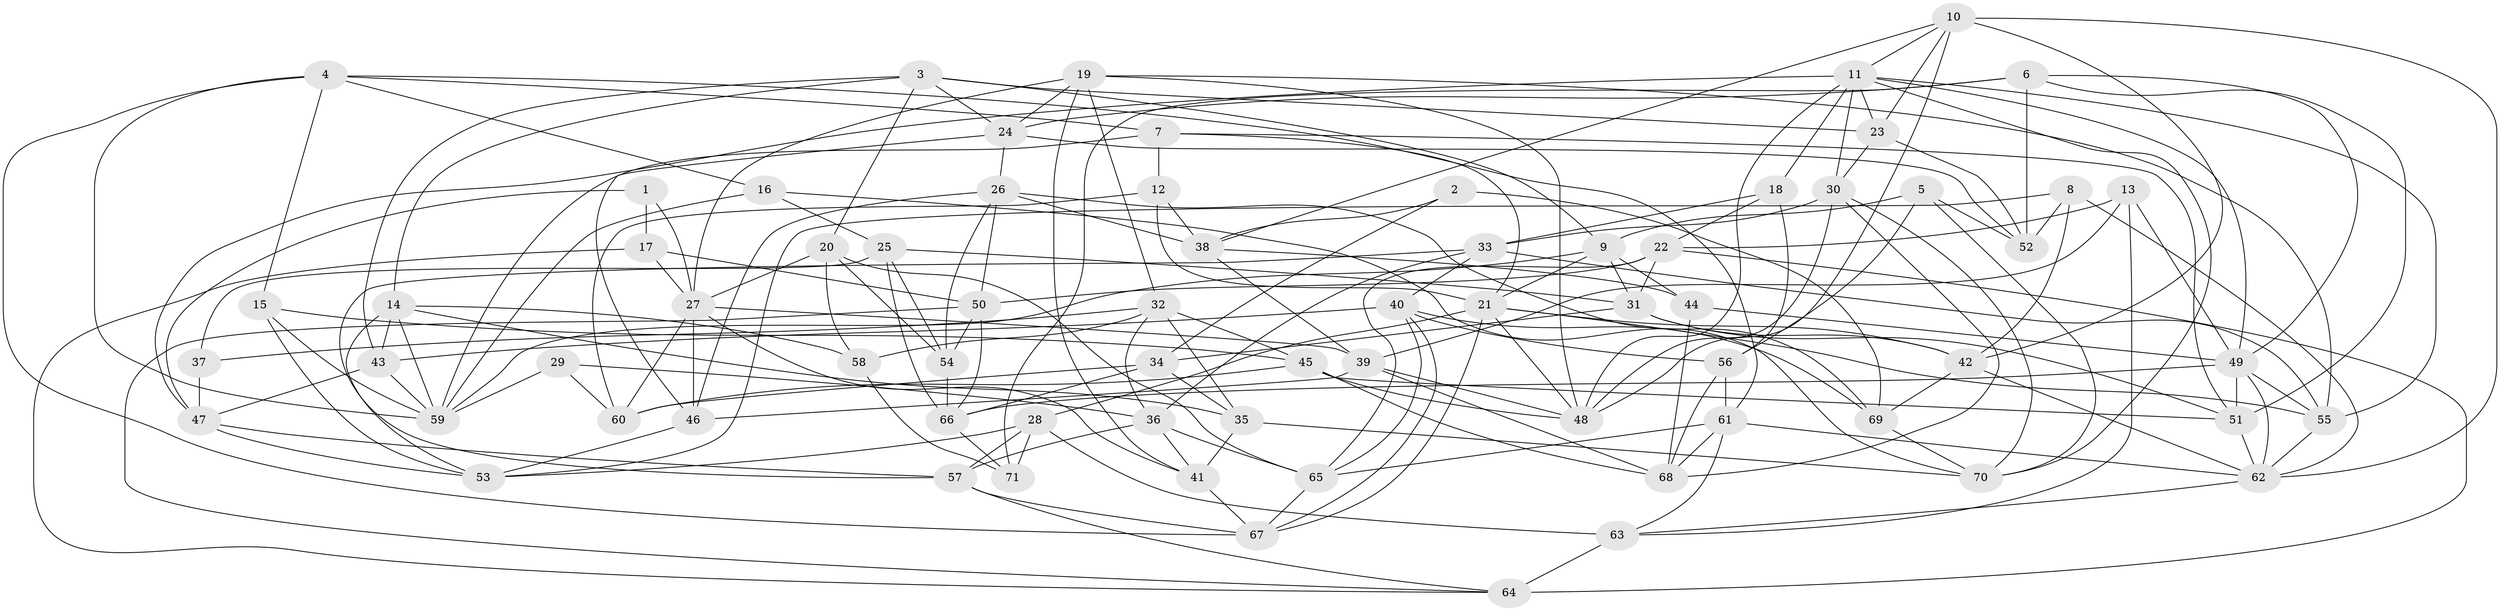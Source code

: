 // original degree distribution, {4: 1.0}
// Generated by graph-tools (version 1.1) at 2025/03/03/09/25 03:03:08]
// undirected, 71 vertices, 194 edges
graph export_dot {
graph [start="1"]
  node [color=gray90,style=filled];
  1;
  2;
  3;
  4;
  5;
  6;
  7;
  8;
  9;
  10;
  11;
  12;
  13;
  14;
  15;
  16;
  17;
  18;
  19;
  20;
  21;
  22;
  23;
  24;
  25;
  26;
  27;
  28;
  29;
  30;
  31;
  32;
  33;
  34;
  35;
  36;
  37;
  38;
  39;
  40;
  41;
  42;
  43;
  44;
  45;
  46;
  47;
  48;
  49;
  50;
  51;
  52;
  53;
  54;
  55;
  56;
  57;
  58;
  59;
  60;
  61;
  62;
  63;
  64;
  65;
  66;
  67;
  68;
  69;
  70;
  71;
  1 -- 17 [weight=2.0];
  1 -- 27 [weight=1.0];
  1 -- 47 [weight=1.0];
  2 -- 34 [weight=2.0];
  2 -- 38 [weight=1.0];
  2 -- 69 [weight=1.0];
  3 -- 9 [weight=1.0];
  3 -- 14 [weight=1.0];
  3 -- 20 [weight=1.0];
  3 -- 23 [weight=1.0];
  3 -- 24 [weight=1.0];
  3 -- 43 [weight=1.0];
  4 -- 7 [weight=1.0];
  4 -- 15 [weight=1.0];
  4 -- 16 [weight=1.0];
  4 -- 59 [weight=1.0];
  4 -- 61 [weight=1.0];
  4 -- 67 [weight=1.0];
  5 -- 9 [weight=1.0];
  5 -- 52 [weight=1.0];
  5 -- 56 [weight=1.0];
  5 -- 70 [weight=1.0];
  6 -- 24 [weight=1.0];
  6 -- 49 [weight=1.0];
  6 -- 51 [weight=1.0];
  6 -- 52 [weight=1.0];
  6 -- 71 [weight=2.0];
  7 -- 12 [weight=1.0];
  7 -- 21 [weight=1.0];
  7 -- 51 [weight=1.0];
  7 -- 59 [weight=2.0];
  8 -- 42 [weight=1.0];
  8 -- 52 [weight=1.0];
  8 -- 53 [weight=1.0];
  8 -- 62 [weight=1.0];
  9 -- 21 [weight=1.0];
  9 -- 31 [weight=1.0];
  9 -- 44 [weight=1.0];
  9 -- 59 [weight=1.0];
  10 -- 11 [weight=1.0];
  10 -- 23 [weight=1.0];
  10 -- 38 [weight=1.0];
  10 -- 42 [weight=1.0];
  10 -- 48 [weight=1.0];
  10 -- 62 [weight=1.0];
  11 -- 18 [weight=1.0];
  11 -- 23 [weight=1.0];
  11 -- 30 [weight=1.0];
  11 -- 47 [weight=1.0];
  11 -- 48 [weight=2.0];
  11 -- 49 [weight=1.0];
  11 -- 55 [weight=1.0];
  11 -- 70 [weight=1.0];
  12 -- 21 [weight=1.0];
  12 -- 38 [weight=1.0];
  12 -- 60 [weight=1.0];
  13 -- 22 [weight=1.0];
  13 -- 39 [weight=1.0];
  13 -- 49 [weight=1.0];
  13 -- 63 [weight=1.0];
  14 -- 35 [weight=1.0];
  14 -- 43 [weight=1.0];
  14 -- 53 [weight=1.0];
  14 -- 58 [weight=1.0];
  14 -- 59 [weight=1.0];
  15 -- 45 [weight=1.0];
  15 -- 53 [weight=1.0];
  15 -- 59 [weight=1.0];
  16 -- 25 [weight=1.0];
  16 -- 59 [weight=1.0];
  16 -- 70 [weight=1.0];
  17 -- 27 [weight=2.0];
  17 -- 50 [weight=1.0];
  17 -- 64 [weight=1.0];
  18 -- 22 [weight=1.0];
  18 -- 33 [weight=1.0];
  18 -- 56 [weight=1.0];
  19 -- 24 [weight=1.0];
  19 -- 27 [weight=1.0];
  19 -- 32 [weight=1.0];
  19 -- 41 [weight=1.0];
  19 -- 48 [weight=1.0];
  19 -- 55 [weight=1.0];
  20 -- 27 [weight=1.0];
  20 -- 54 [weight=2.0];
  20 -- 58 [weight=1.0];
  20 -- 65 [weight=1.0];
  21 -- 28 [weight=1.0];
  21 -- 42 [weight=1.0];
  21 -- 48 [weight=1.0];
  21 -- 55 [weight=1.0];
  21 -- 67 [weight=1.0];
  22 -- 31 [weight=1.0];
  22 -- 50 [weight=1.0];
  22 -- 64 [weight=1.0];
  22 -- 65 [weight=1.0];
  23 -- 30 [weight=1.0];
  23 -- 52 [weight=2.0];
  24 -- 26 [weight=1.0];
  24 -- 46 [weight=1.0];
  24 -- 52 [weight=1.0];
  25 -- 31 [weight=1.0];
  25 -- 37 [weight=2.0];
  25 -- 54 [weight=1.0];
  25 -- 66 [weight=1.0];
  26 -- 38 [weight=1.0];
  26 -- 46 [weight=1.0];
  26 -- 50 [weight=1.0];
  26 -- 54 [weight=1.0];
  26 -- 69 [weight=1.0];
  27 -- 39 [weight=1.0];
  27 -- 41 [weight=1.0];
  27 -- 46 [weight=2.0];
  27 -- 60 [weight=1.0];
  28 -- 53 [weight=1.0];
  28 -- 57 [weight=1.0];
  28 -- 63 [weight=1.0];
  28 -- 71 [weight=2.0];
  29 -- 36 [weight=1.0];
  29 -- 59 [weight=1.0];
  29 -- 60 [weight=2.0];
  30 -- 33 [weight=1.0];
  30 -- 48 [weight=1.0];
  30 -- 68 [weight=1.0];
  30 -- 70 [weight=1.0];
  31 -- 34 [weight=1.0];
  31 -- 42 [weight=1.0];
  31 -- 51 [weight=1.0];
  32 -- 35 [weight=1.0];
  32 -- 36 [weight=1.0];
  32 -- 37 [weight=1.0];
  32 -- 45 [weight=1.0];
  32 -- 58 [weight=1.0];
  33 -- 36 [weight=1.0];
  33 -- 40 [weight=1.0];
  33 -- 55 [weight=1.0];
  33 -- 57 [weight=1.0];
  34 -- 35 [weight=1.0];
  34 -- 60 [weight=1.0];
  34 -- 66 [weight=1.0];
  35 -- 41 [weight=2.0];
  35 -- 70 [weight=1.0];
  36 -- 41 [weight=1.0];
  36 -- 57 [weight=1.0];
  36 -- 65 [weight=1.0];
  37 -- 47 [weight=1.0];
  38 -- 39 [weight=1.0];
  38 -- 44 [weight=1.0];
  39 -- 46 [weight=1.0];
  39 -- 48 [weight=1.0];
  39 -- 68 [weight=1.0];
  40 -- 43 [weight=1.0];
  40 -- 56 [weight=2.0];
  40 -- 65 [weight=1.0];
  40 -- 67 [weight=1.0];
  40 -- 69 [weight=2.0];
  41 -- 67 [weight=1.0];
  42 -- 62 [weight=1.0];
  42 -- 69 [weight=1.0];
  43 -- 47 [weight=1.0];
  43 -- 59 [weight=2.0];
  44 -- 49 [weight=1.0];
  44 -- 68 [weight=1.0];
  45 -- 48 [weight=1.0];
  45 -- 51 [weight=1.0];
  45 -- 60 [weight=1.0];
  45 -- 68 [weight=1.0];
  46 -- 53 [weight=1.0];
  47 -- 53 [weight=1.0];
  47 -- 57 [weight=1.0];
  49 -- 51 [weight=1.0];
  49 -- 55 [weight=1.0];
  49 -- 62 [weight=1.0];
  49 -- 66 [weight=1.0];
  50 -- 54 [weight=1.0];
  50 -- 64 [weight=1.0];
  50 -- 66 [weight=1.0];
  51 -- 62 [weight=1.0];
  54 -- 66 [weight=1.0];
  55 -- 62 [weight=1.0];
  56 -- 61 [weight=1.0];
  56 -- 68 [weight=1.0];
  57 -- 64 [weight=1.0];
  57 -- 67 [weight=1.0];
  58 -- 71 [weight=1.0];
  61 -- 62 [weight=1.0];
  61 -- 63 [weight=1.0];
  61 -- 65 [weight=1.0];
  61 -- 68 [weight=1.0];
  62 -- 63 [weight=1.0];
  63 -- 64 [weight=2.0];
  65 -- 67 [weight=1.0];
  66 -- 71 [weight=1.0];
  69 -- 70 [weight=1.0];
}
